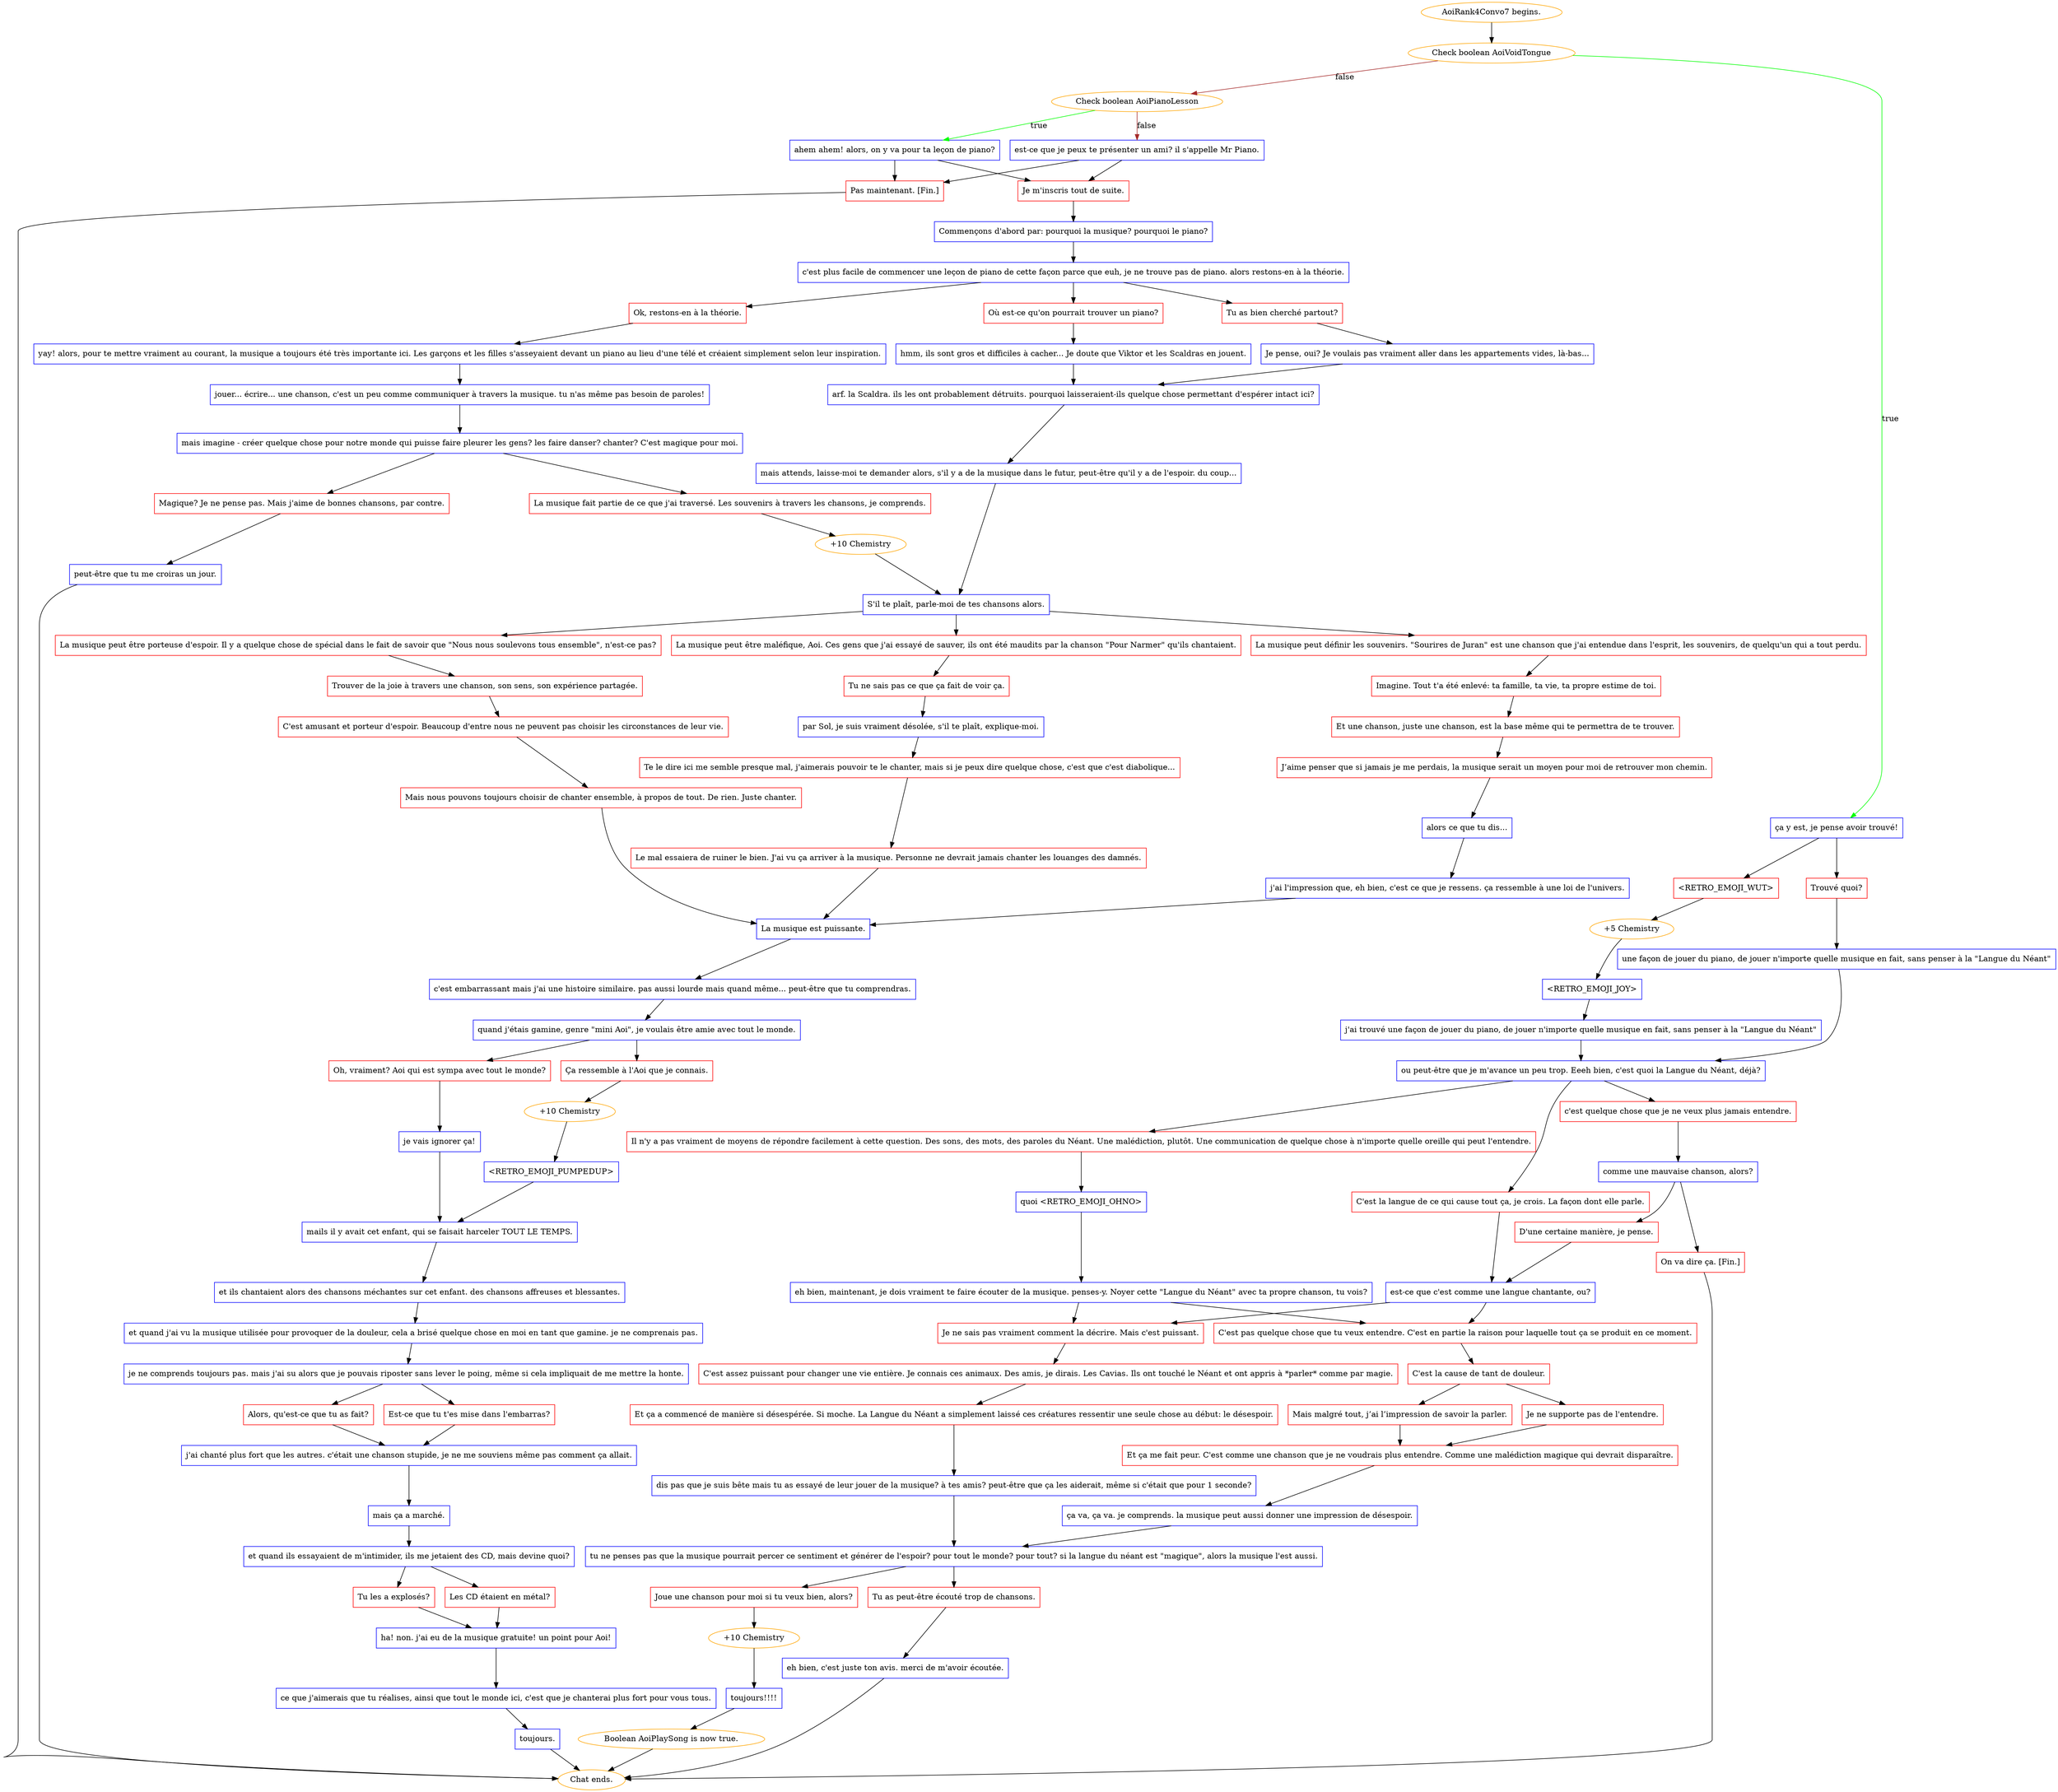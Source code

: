 digraph {
	"AoiRank4Convo7 begins." [color=orange];
		"AoiRank4Convo7 begins." -> j2536274314;
	j2536274314 [label="Check boolean AoiVoidTongue",color=orange];
		j2536274314 -> j3727321397 [label=true,color=green];
		j2536274314 -> j3819763007 [label=false,color=brown];
	j3727321397 [label="ça y est, je pense avoir trouvé!",shape=box,color=blue];
		j3727321397 -> j3672501368;
		j3727321397 -> j2731259211;
	j3819763007 [label="Check boolean AoiPianoLesson",color=orange];
		j3819763007 -> j68423820 [label=true,color=green];
		j3819763007 -> j1212697767 [label=false,color=brown];
	j3672501368 [label="<RETRO_EMOJI_WUT>",shape=box,color=red];
		j3672501368 -> j724975628;
	j2731259211 [label="Trouvé quoi?",shape=box,color=red];
		j2731259211 -> j806423734;
	j68423820 [label="ahem ahem! alors, on y va pour ta leçon de piano?",shape=box,color=blue];
		j68423820 -> j1493868084;
		j68423820 -> j32138375;
	j1212697767 [label="est-ce que je peux te présenter un ami? il s'appelle Mr Piano.",shape=box,color=blue];
		j1212697767 -> j1493868084;
		j1212697767 -> j32138375;
	j724975628 [label="+5 Chemistry",color=orange];
		j724975628 -> j1877439165;
	j806423734 [label="une façon de jouer du piano, de jouer n'importe quelle musique en fait, sans penser à la \"Langue du Néant\"",shape=box,color=blue];
		j806423734 -> j1538737647;
	j1493868084 [label="Je m'inscris tout de suite.",shape=box,color=red];
		j1493868084 -> j4249551280;
	j32138375 [label="Pas maintenant. [Fin.]",shape=box,color=red];
		j32138375 -> "Chat ends.";
	j1877439165 [label="<RETRO_EMOJI_JOY>",shape=box,color=blue];
		j1877439165 -> j657013897;
	j1538737647 [label="ou peut-être que je m'avance un peu trop. Eeeh bien, c'est quoi la Langue du Néant, déjà?",shape=box,color=blue];
		j1538737647 -> j2145631390;
		j1538737647 -> j3909410346;
		j1538737647 -> j2237779760;
	j4249551280 [label="Commençons d'abord par: pourquoi la musique? pourquoi le piano?",shape=box,color=blue];
		j4249551280 -> j3428591824;
	"Chat ends." [color=orange];
	j657013897 [label="j'ai trouvé une façon de jouer du piano, de jouer n'importe quelle musique en fait, sans penser à la \"Langue du Néant\"",shape=box,color=blue];
		j657013897 -> j1538737647;
	j2145631390 [label="Il n'y a pas vraiment de moyens de répondre facilement à cette question. Des sons, des mots, des paroles du Néant. Une malédiction, plutôt. Une communication de quelque chose à n'importe quelle oreille qui peut l'entendre.",shape=box,color=red];
		j2145631390 -> j4202173329;
	j3909410346 [label="c'est quelque chose que je ne veux plus jamais entendre.",shape=box,color=red];
		j3909410346 -> j2318055876;
	j2237779760 [label="C'est la langue de ce qui cause tout ça, je crois. La façon dont elle parle.",shape=box,color=red];
		j2237779760 -> j1263374900;
	j3428591824 [label="c'est plus facile de commencer une leçon de piano de cette façon parce que euh, je ne trouve pas de piano. alors restons-en à la théorie.",shape=box,color=blue];
		j3428591824 -> j3926041082;
		j3428591824 -> j877707569;
		j3428591824 -> j3341887204;
	j4202173329 [label="quoi <RETRO_EMOJI_OHNO>",shape=box,color=blue];
		j4202173329 -> j4076843701;
	j2318055876 [label="comme une mauvaise chanson, alors?",shape=box,color=blue];
		j2318055876 -> j4286323390;
		j2318055876 -> j3641640712;
	j1263374900 [label="est-ce que c'est comme une langue chantante, ou?",shape=box,color=blue];
		j1263374900 -> j2749443671;
		j1263374900 -> j1944377909;
	j3926041082 [label="Ok, restons-en à la théorie.",shape=box,color=red];
		j3926041082 -> j1426956880;
	j877707569 [label="Tu as bien cherché partout?",shape=box,color=red];
		j877707569 -> j296499984;
	j3341887204 [label="Où est-ce qu'on pourrait trouver un piano?",shape=box,color=red];
		j3341887204 -> j807854863;
	j4076843701 [label="eh bien, maintenant, je dois vraiment te faire écouter de la musique. penses-y. Noyer cette \"Langue du Néant\" avec ta propre chanson, tu vois?",shape=box,color=blue];
		j4076843701 -> j2749443671;
		j4076843701 -> j1944377909;
	j4286323390 [label="On va dire ça. [Fin.]",shape=box,color=red];
		j4286323390 -> "Chat ends.";
	j3641640712 [label="D'une certaine manière, je pense.",shape=box,color=red];
		j3641640712 -> j1263374900;
	j2749443671 [label="Je ne sais pas vraiment comment la décrire. Mais c'est puissant.",shape=box,color=red];
		j2749443671 -> j3201933844;
	j1944377909 [label="C'est pas quelque chose que tu veux entendre. C'est en partie la raison pour laquelle tout ça se produit en ce moment.",shape=box,color=red];
		j1944377909 -> j3280595095;
	j1426956880 [label="yay! alors, pour te mettre vraiment au courant, la musique a toujours été très importante ici. Les garçons et les filles s'asseyaient devant un piano au lieu d'une télé et créaient simplement selon leur inspiration.",shape=box,color=blue];
		j1426956880 -> j1306953578;
	j296499984 [label="Je pense, oui? Je voulais pas vraiment aller dans les appartements vides, là-bas...",shape=box,color=blue];
		j296499984 -> j4033155269;
	j807854863 [label="hmm, ils sont gros et difficiles à cacher... Je doute que Viktor et les Scaldras en jouent.",shape=box,color=blue];
		j807854863 -> j4033155269;
	j3201933844 [label="C'est assez puissant pour changer une vie entière. Je connais ces animaux. Des amis, je dirais. Les Cavias. Ils ont touché le Néant et ont appris à *parler* comme par magie.",shape=box,color=red];
		j3201933844 -> j426417661;
	j3280595095 [label="C'est la cause de tant de douleur.",shape=box,color=red];
		j3280595095 -> j3478121021;
		j3280595095 -> j3347480175;
	j1306953578 [label="jouer... écrire... une chanson, c'est un peu comme communiquer à travers la musique. tu n'as même pas besoin de paroles!",shape=box,color=blue];
		j1306953578 -> j280198329;
	j4033155269 [label="arf. la Scaldra. ils les ont probablement détruits. pourquoi laisseraient-ils quelque chose permettant d'espérer intact ici?",shape=box,color=blue];
		j4033155269 -> j1402285042;
	j426417661 [label="Et ça a commencé de manière si désespérée. Si moche. La Langue du Néant a simplement laissé ces créatures ressentir une seule chose au début: le désespoir.",shape=box,color=red];
		j426417661 -> j2308477556;
	j3478121021 [label="Je ne supporte pas de l'entendre.",shape=box,color=red];
		j3478121021 -> j2663649221;
	j3347480175 [label="Mais malgré tout, j’ai l’impression de savoir la parler.",shape=box,color=red];
		j3347480175 -> j2663649221;
	j280198329 [label="mais imagine - créer quelque chose pour notre monde qui puisse faire pleurer les gens? les faire danser? chanter? C'est magique pour moi.",shape=box,color=blue];
		j280198329 -> j3132163711;
		j280198329 -> j56403491;
	j1402285042 [label="mais attends, laisse-moi te demander alors, s'il y a de la musique dans le futur, peut-être qu'il y a de l'espoir. du coup...",shape=box,color=blue];
		j1402285042 -> j3588360687;
	j2308477556 [label="dis pas que je suis bête mais tu as essayé de leur jouer de la musique? à tes amis? peut-être que ça les aiderait, même si c'était que pour 1 seconde?",shape=box,color=blue];
		j2308477556 -> j3651654074;
	j2663649221 [label="Et ça me fait peur. C'est comme une chanson que je ne voudrais plus entendre. Comme une malédiction magique qui devrait disparaître.",shape=box,color=red];
		j2663649221 -> j2178123366;
	j3132163711 [label="Magique? Je ne pense pas. Mais j'aime de bonnes chansons, par contre.",shape=box,color=red];
		j3132163711 -> j3283785946;
	j56403491 [label="La musique fait partie de ce que j'ai traversé. Les souvenirs à travers les chansons, je comprends.",shape=box,color=red];
		j56403491 -> j3880575744;
	j3588360687 [label="S'il te plaît, parle-moi de tes chansons alors.",shape=box,color=blue];
		j3588360687 -> j1762986482;
		j3588360687 -> j1978118743;
		j3588360687 -> j2620804548;
	j3651654074 [label="tu ne penses pas que la musique pourrait percer ce sentiment et générer de l'espoir? pour tout le monde? pour tout? si la langue du néant est \"magique\", alors la musique l'est aussi.",shape=box,color=blue];
		j3651654074 -> j3934892286;
		j3651654074 -> j1762727516;
	j2178123366 [label="ça va, ça va. je comprends. la musique peut aussi donner une impression de désespoir.",shape=box,color=blue];
		j2178123366 -> j3651654074;
	j3283785946 [label="peut-être que tu me croiras un jour.",shape=box,color=blue];
		j3283785946 -> "Chat ends.";
	j3880575744 [label="+10 Chemistry",color=orange];
		j3880575744 -> j3588360687;
	j1762986482 [label="La musique peut définir les souvenirs. \"Sourires de Juran\" est une chanson que j'ai entendue dans l'esprit, les souvenirs, de quelqu'un qui a tout perdu.",shape=box,color=red];
		j1762986482 -> j2428635494;
	j1978118743 [label="La musique peut être porteuse d'espoir. Il y a quelque chose de spécial dans le fait de savoir que \"Nous nous soulevons tous ensemble\", n'est-ce pas?",shape=box,color=red];
		j1978118743 -> j884510372;
	j2620804548 [label="La musique peut être maléfique, Aoi. Ces gens que j'ai essayé de sauver, ils ont été maudits par la chanson \"Pour Narmer\" qu'ils chantaient.",shape=box,color=red];
		j2620804548 -> j649545737;
	j3934892286 [label="Joue une chanson pour moi si tu veux bien, alors?",shape=box,color=red];
		j3934892286 -> j1871830715;
	j1762727516 [label="Tu as peut-être écouté trop de chansons.",shape=box,color=red];
		j1762727516 -> j3794356052;
	j2428635494 [label="Imagine. Tout t'a été enlevé: ta famille, ta vie, ta propre estime de toi.",shape=box,color=red];
		j2428635494 -> j3009197136;
	j884510372 [label="Trouver de la joie à travers une chanson, son sens, son expérience partagée.",shape=box,color=red];
		j884510372 -> j2145950381;
	j649545737 [label="Tu ne sais pas ce que ça fait de voir ça.",shape=box,color=red];
		j649545737 -> j860593514;
	j1871830715 [label="+10 Chemistry",color=orange];
		j1871830715 -> j1944730644;
	j3794356052 [label="eh bien, c'est juste ton avis. merci de m'avoir écoutée.",shape=box,color=blue];
		j3794356052 -> "Chat ends.";
	j3009197136 [label="Et une chanson, juste une chanson, est la base même qui te permettra de te trouver.",shape=box,color=red];
		j3009197136 -> j3898024436;
	j2145950381 [label="C'est amusant et porteur d'espoir. Beaucoup d'entre nous ne peuvent pas choisir les circonstances de leur vie.",shape=box,color=red];
		j2145950381 -> j2483646363;
	j860593514 [label="par Sol, je suis vraiment désolée, s'il te plaît, explique-moi.",shape=box,color=blue];
		j860593514 -> j3664869916;
	j1944730644 [label="toujours!!!!",shape=box,color=blue];
		j1944730644 -> j4141513296;
	j3898024436 [label="J’aime penser que si jamais je me perdais, la musique serait un moyen pour moi de retrouver mon chemin.",shape=box,color=red];
		j3898024436 -> j4093863408;
	j2483646363 [label="Mais nous pouvons toujours choisir de chanter ensemble, à propos de tout. De rien. Juste chanter.",shape=box,color=red];
		j2483646363 -> j83018266;
	j3664869916 [label="Te le dire ici me semble presque mal, j'aimerais pouvoir te le chanter, mais si je peux dire quelque chose, c'est que c'est diabolique...",shape=box,color=red];
		j3664869916 -> j753886719;
	j4141513296 [label="Boolean AoiPlaySong is now true.",color=orange];
		j4141513296 -> "Chat ends.";
	j4093863408 [label="alors ce que tu dis...",shape=box,color=blue];
		j4093863408 -> j2166428421;
	j83018266 [label="La musique est puissante.",shape=box,color=blue];
		j83018266 -> j3563818517;
	j753886719 [label="Le mal essaiera de ruiner le bien. J'ai vu ça arriver à la musique. Personne ne devrait jamais chanter les louanges des damnés.",shape=box,color=red];
		j753886719 -> j83018266;
	j2166428421 [label="j'ai l'impression que, eh bien, c'est ce que je ressens. ça ressemble à une loi de l'univers.",shape=box,color=blue];
		j2166428421 -> j83018266;
	j3563818517 [label="c'est embarrassant mais j'ai une histoire similaire. pas aussi lourde mais quand même... peut-être que tu comprendras.",shape=box,color=blue];
		j3563818517 -> j768267150;
	j768267150 [label="quand j'étais gamine, genre \"mini Aoi\", je voulais être amie avec tout le monde.",shape=box,color=blue];
		j768267150 -> j1417674254;
		j768267150 -> j2635164271;
	j1417674254 [label="Ça ressemble à l'Aoi que je connais.",shape=box,color=red];
		j1417674254 -> j3048700095;
	j2635164271 [label="Oh, vraiment? Aoi qui est sympa avec tout le monde?",shape=box,color=red];
		j2635164271 -> j2108652263;
	j3048700095 [label="+10 Chemistry",color=orange];
		j3048700095 -> j2656003069;
	j2108652263 [label="je vais ignorer ça!",shape=box,color=blue];
		j2108652263 -> j1387038719;
	j2656003069 [label="<RETRO_EMOJI_PUMPEDUP>",shape=box,color=blue];
		j2656003069 -> j1387038719;
	j1387038719 [label="mails il y avait cet enfant, qui se faisait harceler TOUT LE TEMPS.",shape=box,color=blue];
		j1387038719 -> j4136872757;
	j4136872757 [label="et ils chantaient alors des chansons méchantes sur cet enfant. des chansons affreuses et blessantes.",shape=box,color=blue];
		j4136872757 -> j2999586056;
	j2999586056 [label="et quand j'ai vu la musique utilisée pour provoquer de la douleur, cela a brisé quelque chose en moi en tant que gamine. je ne comprenais pas.",shape=box,color=blue];
		j2999586056 -> j1291441563;
	j1291441563 [label="je ne comprends toujours pas. mais j'ai su alors que je pouvais riposter sans lever le poing, même si cela impliquait de me mettre la honte.",shape=box,color=blue];
		j1291441563 -> j2887429131;
		j1291441563 -> j3158030005;
	j2887429131 [label="Alors, qu'est-ce que tu as fait?",shape=box,color=red];
		j2887429131 -> j2620507813;
	j3158030005 [label="Est-ce que tu t'es mise dans l'embarras?",shape=box,color=red];
		j3158030005 -> j2620507813;
	j2620507813 [label="j'ai chanté plus fort que les autres. c'était une chanson stupide, je ne me souviens même pas comment ça allait.",shape=box,color=blue];
		j2620507813 -> j1829598673;
	j1829598673 [label="mais ça a marché.",shape=box,color=blue];
		j1829598673 -> j3475441676;
	j3475441676 [label="et quand ils essayaient de m'intimider, ils me jetaient des CD, mais devine quoi?",shape=box,color=blue];
		j3475441676 -> j1641498598;
		j3475441676 -> j4267800950;
	j1641498598 [label="Les CD étaient en métal?",shape=box,color=red];
		j1641498598 -> j2521139085;
	j4267800950 [label="Tu les a explosés?",shape=box,color=red];
		j4267800950 -> j2521139085;
	j2521139085 [label="ha! non. j'ai eu de la musique gratuite! un point pour Aoi!",shape=box,color=blue];
		j2521139085 -> j2328145899;
	j2328145899 [label="ce que j'aimerais que tu réalises, ainsi que tout le monde ici, c'est que je chanterai plus fort pour vous tous.",shape=box,color=blue];
		j2328145899 -> j110874468;
	j110874468 [label="toujours.",shape=box,color=blue];
		j110874468 -> "Chat ends.";
}